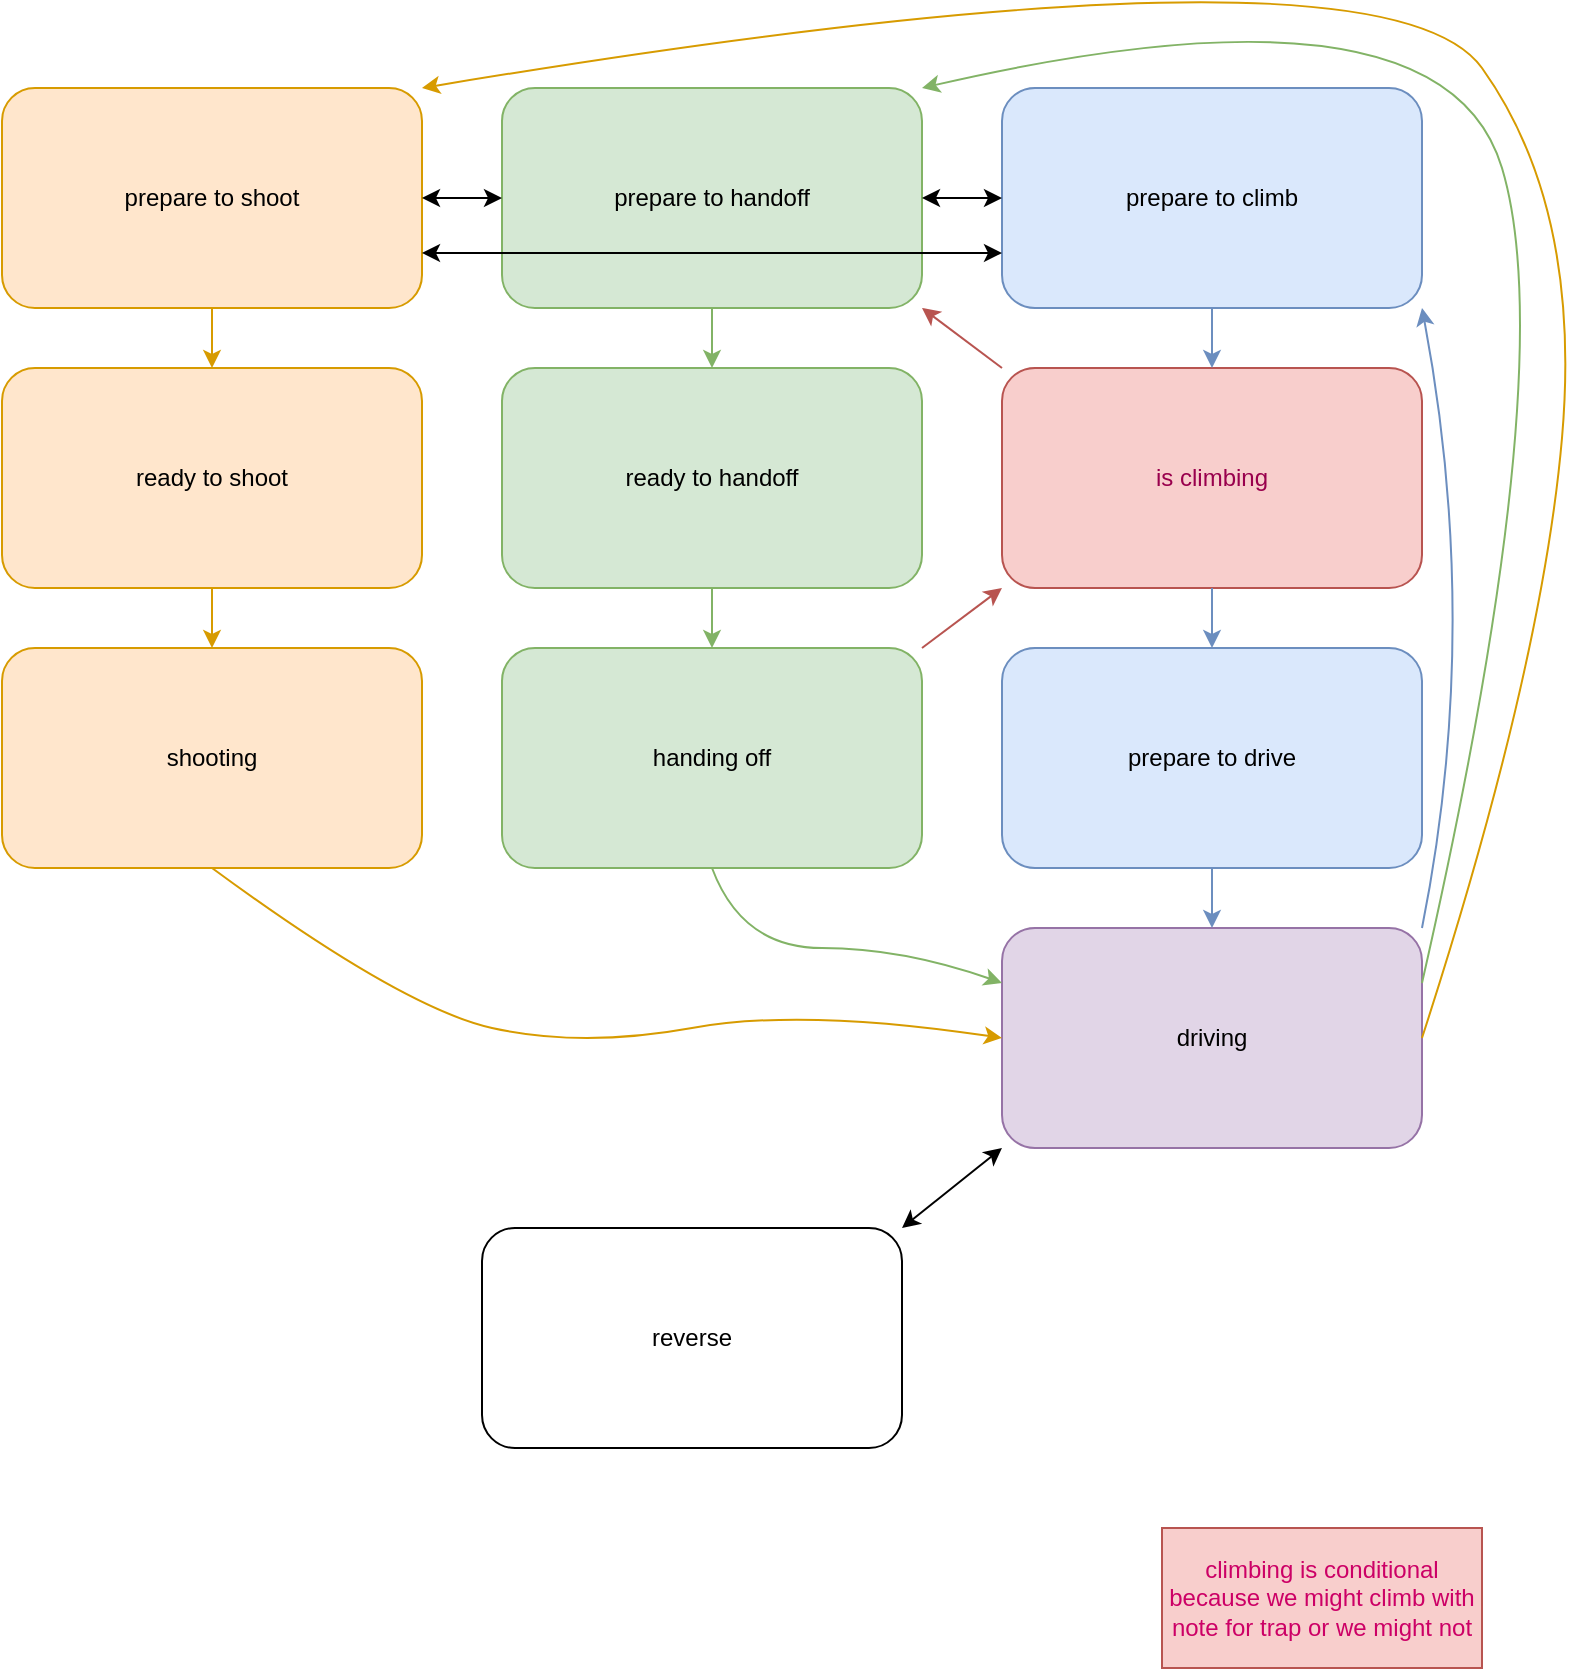 <mxfile version="22.1.21" type="github">
  <diagram name="Page-1" id="G63Jx9XFbe4Q4K82k8r4">
    <mxGraphModel dx="984" dy="929" grid="1" gridSize="10" guides="1" tooltips="1" connect="1" arrows="1" fold="1" page="1" pageScale="1" pageWidth="850" pageHeight="1100" math="0" shadow="0">
      <root>
        <mxCell id="0" />
        <mxCell id="1" parent="0" />
        <mxCell id="zvF68lXvf7BZl_Omjtcy-1" value="prepare to shoot" style="rounded=1;whiteSpace=wrap;html=1;fillColor=#ffe6cc;strokeColor=#d79b00;" vertex="1" parent="1">
          <mxGeometry x="50" y="100" width="210" height="110" as="geometry" />
        </mxCell>
        <mxCell id="zvF68lXvf7BZl_Omjtcy-2" value="ready to shoot" style="rounded=1;whiteSpace=wrap;html=1;fillColor=#ffe6cc;strokeColor=#d79b00;" vertex="1" parent="1">
          <mxGeometry x="50" y="240" width="210" height="110" as="geometry" />
        </mxCell>
        <mxCell id="zvF68lXvf7BZl_Omjtcy-3" value="shooting" style="rounded=1;whiteSpace=wrap;html=1;fillColor=#ffe6cc;strokeColor=#d79b00;" vertex="1" parent="1">
          <mxGeometry x="50" y="380" width="210" height="110" as="geometry" />
        </mxCell>
        <mxCell id="zvF68lXvf7BZl_Omjtcy-4" value="prepare to handoff" style="rounded=1;whiteSpace=wrap;html=1;fillColor=#d5e8d4;strokeColor=#82b366;" vertex="1" parent="1">
          <mxGeometry x="300" y="100" width="210" height="110" as="geometry" />
        </mxCell>
        <mxCell id="zvF68lXvf7BZl_Omjtcy-5" value="ready to handoff" style="rounded=1;whiteSpace=wrap;html=1;fillColor=#d5e8d4;strokeColor=#82b366;" vertex="1" parent="1">
          <mxGeometry x="300" y="240" width="210" height="110" as="geometry" />
        </mxCell>
        <mxCell id="zvF68lXvf7BZl_Omjtcy-6" value="handing off" style="rounded=1;whiteSpace=wrap;html=1;fillColor=#d5e8d4;strokeColor=#82b366;" vertex="1" parent="1">
          <mxGeometry x="300" y="380" width="210" height="110" as="geometry" />
        </mxCell>
        <mxCell id="zvF68lXvf7BZl_Omjtcy-7" value="prepare to climb" style="rounded=1;whiteSpace=wrap;html=1;fillColor=#dae8fc;strokeColor=#6c8ebf;" vertex="1" parent="1">
          <mxGeometry x="550" y="100" width="210" height="110" as="geometry" />
        </mxCell>
        <mxCell id="zvF68lXvf7BZl_Omjtcy-8" value="&lt;font color=&quot;#99004d&quot;&gt;is climbing&lt;/font&gt;" style="rounded=1;whiteSpace=wrap;html=1;fillColor=#f8cecc;strokeColor=#b85450;" vertex="1" parent="1">
          <mxGeometry x="550" y="240" width="210" height="110" as="geometry" />
        </mxCell>
        <mxCell id="zvF68lXvf7BZl_Omjtcy-9" value="prepare to drive" style="rounded=1;whiteSpace=wrap;html=1;fillColor=#dae8fc;strokeColor=#6c8ebf;" vertex="1" parent="1">
          <mxGeometry x="550" y="380" width="210" height="110" as="geometry" />
        </mxCell>
        <mxCell id="zvF68lXvf7BZl_Omjtcy-10" value="driving" style="rounded=1;whiteSpace=wrap;html=1;fillColor=#e1d5e7;strokeColor=#9673a6;" vertex="1" parent="1">
          <mxGeometry x="550" y="520" width="210" height="110" as="geometry" />
        </mxCell>
        <mxCell id="zvF68lXvf7BZl_Omjtcy-11" value="reverse" style="rounded=1;whiteSpace=wrap;html=1;" vertex="1" parent="1">
          <mxGeometry x="290" y="670" width="210" height="110" as="geometry" />
        </mxCell>
        <mxCell id="zvF68lXvf7BZl_Omjtcy-12" value="" style="endArrow=classic;html=1;rounded=0;exitX=0.5;exitY=1;exitDx=0;exitDy=0;entryX=0.5;entryY=0;entryDx=0;entryDy=0;fillColor=#ffe6cc;strokeColor=#d79b00;" edge="1" parent="1" source="zvF68lXvf7BZl_Omjtcy-1" target="zvF68lXvf7BZl_Omjtcy-2">
          <mxGeometry width="50" height="50" relative="1" as="geometry">
            <mxPoint x="390" y="480" as="sourcePoint" />
            <mxPoint x="440" y="430" as="targetPoint" />
          </mxGeometry>
        </mxCell>
        <mxCell id="zvF68lXvf7BZl_Omjtcy-13" value="" style="endArrow=classic;html=1;rounded=0;exitX=0.5;exitY=1;exitDx=0;exitDy=0;entryX=0.5;entryY=0;entryDx=0;entryDy=0;fillColor=#ffe6cc;strokeColor=#d79b00;" edge="1" parent="1" source="zvF68lXvf7BZl_Omjtcy-2" target="zvF68lXvf7BZl_Omjtcy-3">
          <mxGeometry width="50" height="50" relative="1" as="geometry">
            <mxPoint x="390" y="480" as="sourcePoint" />
            <mxPoint x="440" y="430" as="targetPoint" />
          </mxGeometry>
        </mxCell>
        <mxCell id="zvF68lXvf7BZl_Omjtcy-14" value="" style="curved=1;endArrow=classic;html=1;rounded=0;exitX=0.5;exitY=1;exitDx=0;exitDy=0;entryX=0;entryY=0.5;entryDx=0;entryDy=0;fillColor=#ffe6cc;strokeColor=#d79b00;" edge="1" parent="1" source="zvF68lXvf7BZl_Omjtcy-3" target="zvF68lXvf7BZl_Omjtcy-10">
          <mxGeometry width="50" height="50" relative="1" as="geometry">
            <mxPoint x="390" y="480" as="sourcePoint" />
            <mxPoint x="440" y="430" as="targetPoint" />
            <Array as="points">
              <mxPoint x="250" y="560" />
              <mxPoint x="340" y="580" />
              <mxPoint x="450" y="560" />
            </Array>
          </mxGeometry>
        </mxCell>
        <mxCell id="zvF68lXvf7BZl_Omjtcy-16" value="" style="curved=1;endArrow=classic;html=1;rounded=0;exitX=0.5;exitY=1;exitDx=0;exitDy=0;entryX=0;entryY=0.25;entryDx=0;entryDy=0;fillColor=#d5e8d4;strokeColor=#82b366;" edge="1" parent="1" source="zvF68lXvf7BZl_Omjtcy-6" target="zvF68lXvf7BZl_Omjtcy-10">
          <mxGeometry width="50" height="50" relative="1" as="geometry">
            <mxPoint x="390" y="480" as="sourcePoint" />
            <mxPoint x="440" y="430" as="targetPoint" />
            <Array as="points">
              <mxPoint x="420" y="530" />
              <mxPoint x="500" y="530" />
            </Array>
          </mxGeometry>
        </mxCell>
        <mxCell id="zvF68lXvf7BZl_Omjtcy-18" value="" style="endArrow=classic;html=1;rounded=0;exitX=0.5;exitY=1;exitDx=0;exitDy=0;entryX=0.5;entryY=0;entryDx=0;entryDy=0;fillColor=#dae8fc;strokeColor=#6c8ebf;" edge="1" parent="1" source="zvF68lXvf7BZl_Omjtcy-9" target="zvF68lXvf7BZl_Omjtcy-10">
          <mxGeometry width="50" height="50" relative="1" as="geometry">
            <mxPoint x="390" y="480" as="sourcePoint" />
            <mxPoint x="440" y="430" as="targetPoint" />
          </mxGeometry>
        </mxCell>
        <mxCell id="zvF68lXvf7BZl_Omjtcy-20" value="" style="endArrow=classic;startArrow=classic;html=1;rounded=0;exitX=1;exitY=0;exitDx=0;exitDy=0;entryX=0;entryY=1;entryDx=0;entryDy=0;" edge="1" parent="1" source="zvF68lXvf7BZl_Omjtcy-11" target="zvF68lXvf7BZl_Omjtcy-10">
          <mxGeometry width="50" height="50" relative="1" as="geometry">
            <mxPoint x="390" y="480" as="sourcePoint" />
            <mxPoint x="440" y="430" as="targetPoint" />
          </mxGeometry>
        </mxCell>
        <mxCell id="zvF68lXvf7BZl_Omjtcy-21" value="" style="endArrow=classic;html=1;rounded=0;exitX=0.5;exitY=1;exitDx=0;exitDy=0;entryX=0.5;entryY=0;entryDx=0;entryDy=0;entryPerimeter=0;fillColor=#d5e8d4;strokeColor=#82b366;" edge="1" parent="1" source="zvF68lXvf7BZl_Omjtcy-4" target="zvF68lXvf7BZl_Omjtcy-5">
          <mxGeometry width="50" height="50" relative="1" as="geometry">
            <mxPoint x="390" y="480" as="sourcePoint" />
            <mxPoint x="440" y="430" as="targetPoint" />
          </mxGeometry>
        </mxCell>
        <mxCell id="zvF68lXvf7BZl_Omjtcy-22" value="" style="endArrow=classic;html=1;rounded=0;exitX=0.5;exitY=1;exitDx=0;exitDy=0;entryX=0.5;entryY=0;entryDx=0;entryDy=0;fillColor=#d5e8d4;strokeColor=#82b366;" edge="1" parent="1" source="zvF68lXvf7BZl_Omjtcy-5" target="zvF68lXvf7BZl_Omjtcy-6">
          <mxGeometry width="50" height="50" relative="1" as="geometry">
            <mxPoint x="390" y="480" as="sourcePoint" />
            <mxPoint x="440" y="430" as="targetPoint" />
          </mxGeometry>
        </mxCell>
        <mxCell id="zvF68lXvf7BZl_Omjtcy-23" value="" style="endArrow=classic;html=1;rounded=0;exitX=0.5;exitY=1;exitDx=0;exitDy=0;entryX=0.5;entryY=0;entryDx=0;entryDy=0;fillColor=#dae8fc;strokeColor=#6c8ebf;" edge="1" parent="1" source="zvF68lXvf7BZl_Omjtcy-7" target="zvF68lXvf7BZl_Omjtcy-8">
          <mxGeometry width="50" height="50" relative="1" as="geometry">
            <mxPoint x="390" y="480" as="sourcePoint" />
            <mxPoint x="440" y="430" as="targetPoint" />
          </mxGeometry>
        </mxCell>
        <mxCell id="zvF68lXvf7BZl_Omjtcy-24" value="" style="endArrow=classic;html=1;rounded=0;exitX=0.5;exitY=1;exitDx=0;exitDy=0;entryX=0.5;entryY=0;entryDx=0;entryDy=0;fillColor=#dae8fc;strokeColor=#6c8ebf;" edge="1" parent="1" source="zvF68lXvf7BZl_Omjtcy-8" target="zvF68lXvf7BZl_Omjtcy-9">
          <mxGeometry width="50" height="50" relative="1" as="geometry">
            <mxPoint x="390" y="480" as="sourcePoint" />
            <mxPoint x="440" y="430" as="targetPoint" />
          </mxGeometry>
        </mxCell>
        <mxCell id="zvF68lXvf7BZl_Omjtcy-26" value="" style="endArrow=classic;html=1;rounded=0;entryX=1;entryY=1;entryDx=0;entryDy=0;exitX=0;exitY=0;exitDx=0;exitDy=0;fillColor=#f8cecc;strokeColor=#b85450;" edge="1" parent="1" source="zvF68lXvf7BZl_Omjtcy-8" target="zvF68lXvf7BZl_Omjtcy-4">
          <mxGeometry width="50" height="50" relative="1" as="geometry">
            <mxPoint x="390" y="480" as="sourcePoint" />
            <mxPoint x="440" y="430" as="targetPoint" />
          </mxGeometry>
        </mxCell>
        <mxCell id="zvF68lXvf7BZl_Omjtcy-27" value="" style="endArrow=classic;html=1;rounded=0;exitX=1;exitY=0;exitDx=0;exitDy=0;entryX=0;entryY=1;entryDx=0;entryDy=0;fillColor=#f8cecc;strokeColor=#b85450;" edge="1" parent="1" source="zvF68lXvf7BZl_Omjtcy-6" target="zvF68lXvf7BZl_Omjtcy-8">
          <mxGeometry width="50" height="50" relative="1" as="geometry">
            <mxPoint x="390" y="480" as="sourcePoint" />
            <mxPoint x="440" y="430" as="targetPoint" />
          </mxGeometry>
        </mxCell>
        <mxCell id="zvF68lXvf7BZl_Omjtcy-28" value="" style="curved=1;endArrow=classic;html=1;rounded=0;exitX=1;exitY=0;exitDx=0;exitDy=0;entryX=1;entryY=1;entryDx=0;entryDy=0;fillColor=#dae8fc;strokeColor=#6c8ebf;" edge="1" parent="1" source="zvF68lXvf7BZl_Omjtcy-10" target="zvF68lXvf7BZl_Omjtcy-7">
          <mxGeometry width="50" height="50" relative="1" as="geometry">
            <mxPoint x="390" y="480" as="sourcePoint" />
            <mxPoint x="690" y="80" as="targetPoint" />
            <Array as="points">
              <mxPoint x="790" y="370" />
            </Array>
          </mxGeometry>
        </mxCell>
        <mxCell id="zvF68lXvf7BZl_Omjtcy-29" value="" style="curved=1;endArrow=classic;html=1;rounded=0;entryX=1;entryY=0;entryDx=0;entryDy=0;exitX=1;exitY=0.25;exitDx=0;exitDy=0;fillColor=#d5e8d4;strokeColor=#82b366;" edge="1" parent="1" source="zvF68lXvf7BZl_Omjtcy-10" target="zvF68lXvf7BZl_Omjtcy-4">
          <mxGeometry width="50" height="50" relative="1" as="geometry">
            <mxPoint x="390" y="480" as="sourcePoint" />
            <mxPoint x="440" y="430" as="targetPoint" />
            <Array as="points">
              <mxPoint x="830" y="240" />
              <mxPoint x="770" y="40" />
            </Array>
          </mxGeometry>
        </mxCell>
        <mxCell id="zvF68lXvf7BZl_Omjtcy-31" value="" style="curved=1;endArrow=classic;html=1;rounded=0;entryX=1;entryY=0;entryDx=0;entryDy=0;exitX=1;exitY=0.5;exitDx=0;exitDy=0;fillColor=#ffe6cc;strokeColor=#d79b00;" edge="1" parent="1" source="zvF68lXvf7BZl_Omjtcy-10" target="zvF68lXvf7BZl_Omjtcy-1">
          <mxGeometry width="50" height="50" relative="1" as="geometry">
            <mxPoint x="390" y="480" as="sourcePoint" />
            <mxPoint x="440" y="430" as="targetPoint" />
            <Array as="points">
              <mxPoint x="820" y="390" />
              <mxPoint x="840" y="160" />
              <mxPoint x="740" y="20" />
            </Array>
          </mxGeometry>
        </mxCell>
        <mxCell id="zvF68lXvf7BZl_Omjtcy-32" value="" style="endArrow=classic;startArrow=classic;html=1;rounded=0;exitX=1;exitY=0.5;exitDx=0;exitDy=0;entryX=0;entryY=0.5;entryDx=0;entryDy=0;" edge="1" parent="1" source="zvF68lXvf7BZl_Omjtcy-1" target="zvF68lXvf7BZl_Omjtcy-4">
          <mxGeometry width="50" height="50" relative="1" as="geometry">
            <mxPoint x="390" y="480" as="sourcePoint" />
            <mxPoint x="440" y="430" as="targetPoint" />
          </mxGeometry>
        </mxCell>
        <mxCell id="zvF68lXvf7BZl_Omjtcy-33" value="" style="endArrow=classic;startArrow=classic;html=1;rounded=0;exitX=1;exitY=0.5;exitDx=0;exitDy=0;entryX=0;entryY=0.5;entryDx=0;entryDy=0;" edge="1" parent="1" source="zvF68lXvf7BZl_Omjtcy-4" target="zvF68lXvf7BZl_Omjtcy-7">
          <mxGeometry width="50" height="50" relative="1" as="geometry">
            <mxPoint x="390" y="480" as="sourcePoint" />
            <mxPoint x="440" y="430" as="targetPoint" />
          </mxGeometry>
        </mxCell>
        <mxCell id="zvF68lXvf7BZl_Omjtcy-34" value="" style="endArrow=classic;startArrow=classic;html=1;rounded=0;exitX=1;exitY=0.75;exitDx=0;exitDy=0;entryX=0;entryY=0.75;entryDx=0;entryDy=0;" edge="1" parent="1" source="zvF68lXvf7BZl_Omjtcy-1" target="zvF68lXvf7BZl_Omjtcy-7">
          <mxGeometry width="50" height="50" relative="1" as="geometry">
            <mxPoint x="390" y="480" as="sourcePoint" />
            <mxPoint x="440" y="430" as="targetPoint" />
          </mxGeometry>
        </mxCell>
        <mxCell id="zvF68lXvf7BZl_Omjtcy-35" value="&lt;font color=&quot;#cc0066&quot;&gt;climbing is conditional because we might climb with note for trap or we might not&lt;br&gt;&lt;/font&gt;" style="rounded=0;whiteSpace=wrap;html=1;fillColor=#f8cecc;strokeColor=#b85450;" vertex="1" parent="1">
          <mxGeometry x="630" y="820" width="160" height="70" as="geometry" />
        </mxCell>
      </root>
    </mxGraphModel>
  </diagram>
</mxfile>
